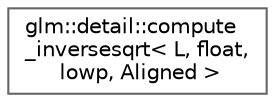 digraph "Graphical Class Hierarchy"
{
 // LATEX_PDF_SIZE
  bgcolor="transparent";
  edge [fontname=Helvetica,fontsize=10,labelfontname=Helvetica,labelfontsize=10];
  node [fontname=Helvetica,fontsize=10,shape=box,height=0.2,width=0.4];
  rankdir="LR";
  Node0 [id="Node000000",label="glm::detail::compute\l_inversesqrt\< L, float,\l lowp, Aligned \>",height=0.2,width=0.4,color="grey40", fillcolor="white", style="filled",URL="$structglm_1_1detail_1_1compute__inversesqrt_3_01_l_00_01float_00_01lowp_00_01_aligned_01_4.html",tooltip=" "];
}
